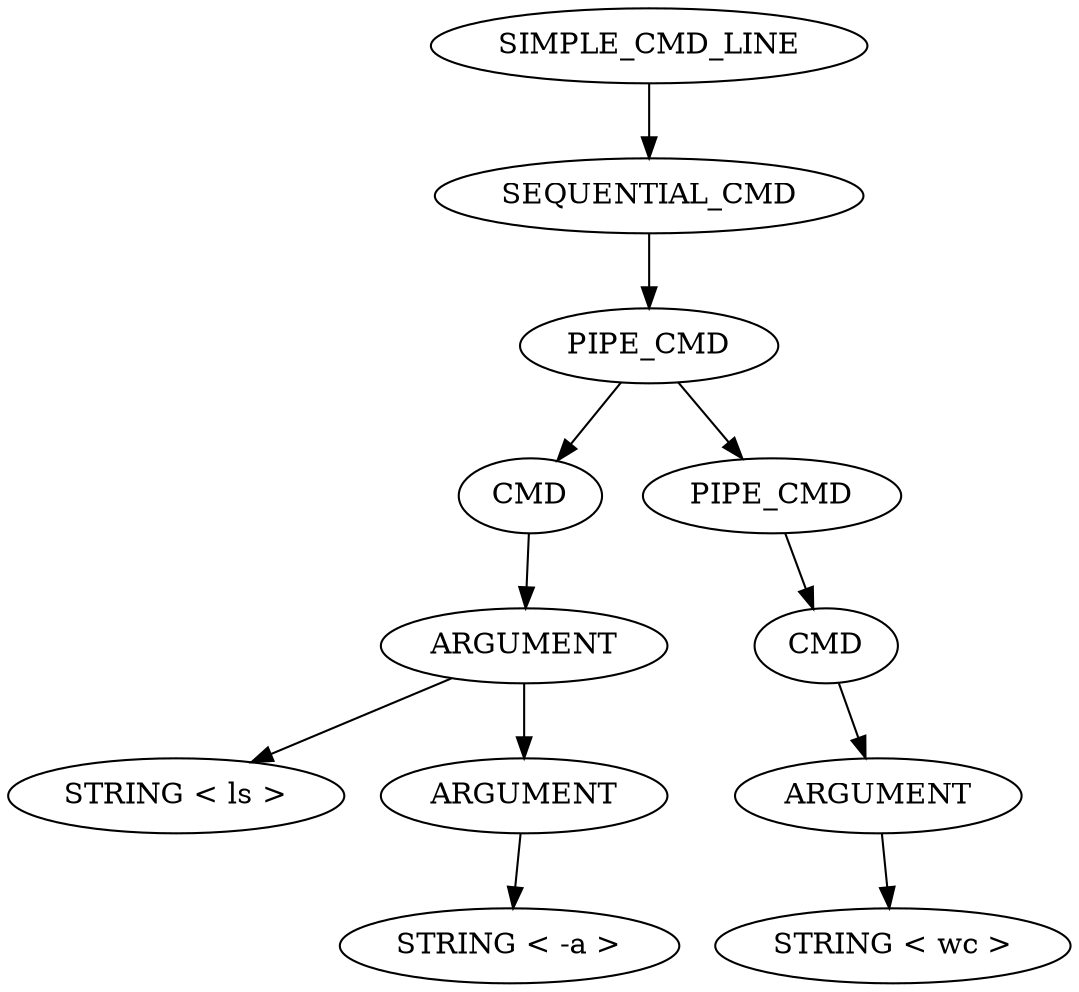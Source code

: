 digraph PARSER {
	NODE_0x12e804300 [label="SIMPLE_CMD_LINE\n"];
	NODE_0x12e804300 -> NODE_0x12e8042e0
	NODE_0x12e8042e0 [label="SEQUENTIAL_CMD\n"];
	NODE_0x12e8042e0 -> NODE_0x12e804240
	NODE_0x12e804240 [label="PIPE_CMD\n"];
	NODE_0x12e804240 -> NODE_0x12e804220
	NODE_0x12e804240 -> NODE_0x12e8042c0
	NODE_0x12e804220 [label="CMD\n"];
	NODE_0x12e804220 -> NODE_0x12e804200
	NODE_0x12e804200 [label="ARGUMENT\n"];
	NODE_0x12e804200 -> NODE_0x12e8041a0
	NODE_0x12e804200 -> NODE_0x12e8041e0
	NODE_0x12e8041a0 [label="STRING < ls >\n"];
	NODE_0x12e8041e0 [label="ARGUMENT\n"];
	NODE_0x12e8041e0 -> NODE_0x12e8041c0
	NODE_0x12e8041c0 [label="STRING < -a >\n"];
	NODE_0x12e8042c0 [label="PIPE_CMD\n"];
	NODE_0x12e8042c0 -> NODE_0x12e8042a0
	NODE_0x12e8042a0 [label="CMD\n"];
	NODE_0x12e8042a0 -> NODE_0x12e804280
	NODE_0x12e804280 [label="ARGUMENT\n"];
	NODE_0x12e804280 -> NODE_0x12e804260
	NODE_0x12e804260 [label="STRING < wc >\n"];
}
